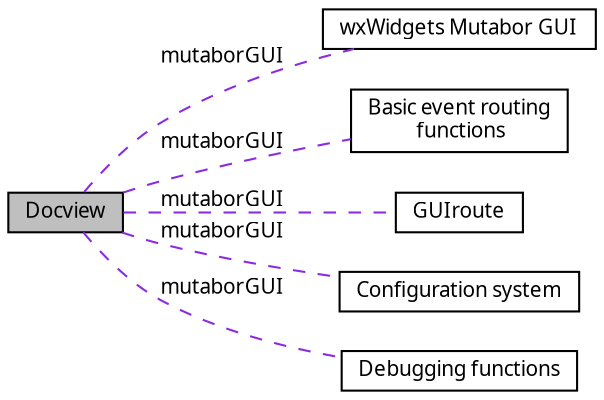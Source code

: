 digraph "Docview"
{
  edge [fontname="Sans",fontsize="10",labelfontname="Sans",labelfontsize="10"];
  node [fontname="Sans",fontsize="10",shape=record];
  rankdir=LR;
  Node2 [label="wxWidgets Mutabor GUI",height=0.2,width=0.4,color="black", fillcolor="white", style="filled",URL="$df/dd1/group__GUI.html",tooltip="While the original frontend of Mutabor was designed using Borland OWL the current one uses the platfo..."];
  Node0 [label="Docview",height=0.2,width=0.4,color="black", fillcolor="grey75", style="filled", fontcolor="black"];
  Node1 [label="Basic event routing\l functions",height=0.2,width=0.4,color="black", fillcolor="white", style="filled",URL="$d5/dee/group__route.html",tooltip="This group contains functions and classes that can be used to set up a generic event routing..."];
  Node3 [label="GUIroute",height=0.2,width=0.4,color="black", fillcolor="white", style="filled",URL="$dc/df2/group__GUIroute.html",tooltip=" "];
  Node5 [label="Configuration system",height=0.2,width=0.4,color="black", fillcolor="white", style="filled",URL="$d1/d44/group__config.html",tooltip="Save and restore configuration of boxes and routes. "];
  Node4 [label="Debugging functions",height=0.2,width=0.4,color="black", fillcolor="white", style="filled",URL="$de/db7/group__debug.html",tooltip="This group contains the functions that are used to help debugging of Mutabor. "];
  Node0->Node1 [shape=plaintext, label="mutaborGUI", color="blueviolet", dir="none", style="dashed"];
  Node0->Node2 [shape=plaintext, label="mutaborGUI", color="blueviolet", dir="none", style="dashed"];
  Node0->Node3 [shape=plaintext, label="mutaborGUI", color="blueviolet", dir="none", style="dashed"];
  Node0->Node4 [shape=plaintext, label="mutaborGUI", color="blueviolet", dir="none", style="dashed"];
  Node0->Node5 [shape=plaintext, label="mutaborGUI", color="blueviolet", dir="none", style="dashed"];
}
